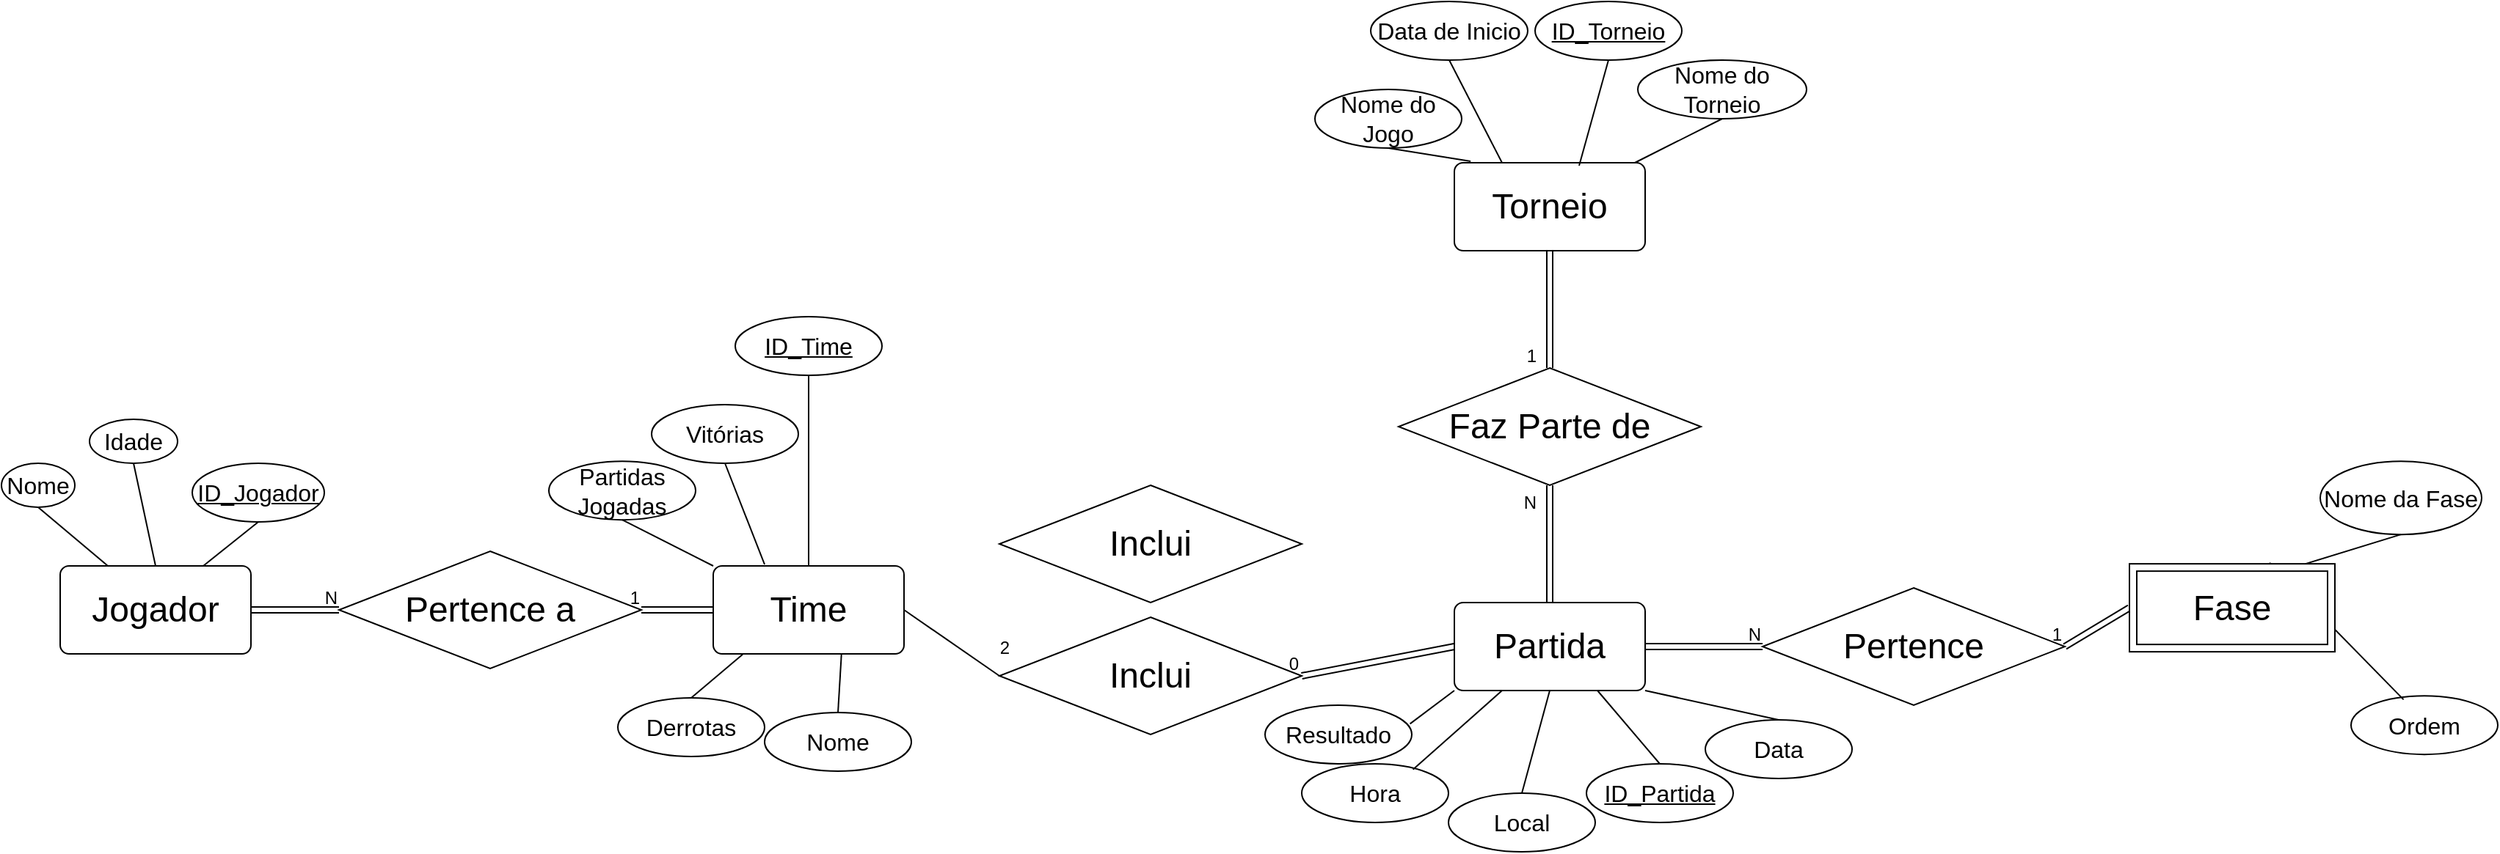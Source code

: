 <mxfile version="26.0.10">
  <diagram name="Página-1" id="gS3BvCxEZ3Ns-tJpQnwd">
    <mxGraphModel dx="2440" dy="1867" grid="1" gridSize="10" guides="1" tooltips="1" connect="1" arrows="1" fold="1" page="1" pageScale="1" pageWidth="827" pageHeight="1169" math="0" shadow="0">
      <root>
        <mxCell id="0" />
        <mxCell id="1" parent="0" />
        <mxCell id="_qHGHUX5CEyV-myd-aj9-1" value="&lt;font style=&quot;font-size: 24px;&quot;&gt;Jogador&lt;/font&gt;" style="rounded=1;arcSize=10;whiteSpace=wrap;html=1;align=center;" parent="1" vertex="1">
          <mxGeometry x="-360" y="335" width="130" height="60" as="geometry" />
        </mxCell>
        <mxCell id="_qHGHUX5CEyV-myd-aj9-2" value="&lt;font style=&quot;font-size: 24px;&quot;&gt;Partida&lt;/font&gt;" style="rounded=1;arcSize=10;whiteSpace=wrap;html=1;align=center;" parent="1" vertex="1">
          <mxGeometry x="590" y="360" width="130" height="60" as="geometry" />
        </mxCell>
        <mxCell id="_qHGHUX5CEyV-myd-aj9-3" value="&lt;font style=&quot;font-size: 24px;&quot;&gt;Torneio&lt;/font&gt;" style="rounded=1;arcSize=10;whiteSpace=wrap;html=1;align=center;" parent="1" vertex="1">
          <mxGeometry x="590" y="60" width="130" height="60" as="geometry" />
        </mxCell>
        <mxCell id="_qHGHUX5CEyV-myd-aj9-4" value="&lt;font style=&quot;font-size: 24px;&quot;&gt;Time&lt;/font&gt;" style="rounded=1;arcSize=10;whiteSpace=wrap;html=1;align=center;" parent="1" vertex="1">
          <mxGeometry x="85" y="335" width="130" height="60" as="geometry" />
        </mxCell>
        <mxCell id="_qHGHUX5CEyV-myd-aj9-7" style="edgeStyle=orthogonalEdgeStyle;rounded=0;orthogonalLoop=1;jettySize=auto;html=1;exitX=0.5;exitY=1;exitDx=0;exitDy=0;" parent="1" source="_qHGHUX5CEyV-myd-aj9-3" target="_qHGHUX5CEyV-myd-aj9-3" edge="1">
          <mxGeometry relative="1" as="geometry" />
        </mxCell>
        <mxCell id="_qHGHUX5CEyV-myd-aj9-8" value="&lt;font style=&quot;font-size: 16px;&quot;&gt;Nome&lt;/font&gt;" style="ellipse;whiteSpace=wrap;html=1;align=center;" parent="1" vertex="1">
          <mxGeometry x="-400" y="265" width="50" height="30" as="geometry" />
        </mxCell>
        <mxCell id="_qHGHUX5CEyV-myd-aj9-11" value="&lt;font style=&quot;font-size: 16px;&quot;&gt;Idade&lt;/font&gt;" style="ellipse;whiteSpace=wrap;html=1;align=center;" parent="1" vertex="1">
          <mxGeometry x="-340" y="235" width="60" height="30" as="geometry" />
        </mxCell>
        <mxCell id="_qHGHUX5CEyV-myd-aj9-12" value="&lt;font style=&quot;font-size: 16px;&quot;&gt;ID_Jogador&lt;/font&gt;" style="ellipse;whiteSpace=wrap;html=1;align=center;fontStyle=4;" parent="1" vertex="1">
          <mxGeometry x="-270" y="265" width="90" height="40" as="geometry" />
        </mxCell>
        <mxCell id="_qHGHUX5CEyV-myd-aj9-17" value="" style="endArrow=none;html=1;rounded=0;entryX=0.25;entryY=0;entryDx=0;entryDy=0;exitX=0.5;exitY=1;exitDx=0;exitDy=0;" parent="1" source="_qHGHUX5CEyV-myd-aj9-8" target="_qHGHUX5CEyV-myd-aj9-1" edge="1">
          <mxGeometry relative="1" as="geometry">
            <mxPoint x="-400" y="275" as="sourcePoint" />
            <mxPoint x="-240" y="275" as="targetPoint" />
          </mxGeometry>
        </mxCell>
        <mxCell id="_qHGHUX5CEyV-myd-aj9-18" value="" style="endArrow=none;html=1;rounded=0;exitX=0.5;exitY=1;exitDx=0;exitDy=0;entryX=0.5;entryY=0;entryDx=0;entryDy=0;" parent="1" source="_qHGHUX5CEyV-myd-aj9-11" target="_qHGHUX5CEyV-myd-aj9-1" edge="1">
          <mxGeometry relative="1" as="geometry">
            <mxPoint x="-280" y="285" as="sourcePoint" />
            <mxPoint x="-120" y="285" as="targetPoint" />
          </mxGeometry>
        </mxCell>
        <mxCell id="_qHGHUX5CEyV-myd-aj9-19" value="" style="endArrow=none;html=1;rounded=0;entryX=0.5;entryY=1;entryDx=0;entryDy=0;exitX=0.75;exitY=0;exitDx=0;exitDy=0;" parent="1" source="_qHGHUX5CEyV-myd-aj9-1" target="_qHGHUX5CEyV-myd-aj9-12" edge="1">
          <mxGeometry relative="1" as="geometry">
            <mxPoint x="-240" y="305" as="sourcePoint" />
            <mxPoint x="-80" y="305" as="targetPoint" />
          </mxGeometry>
        </mxCell>
        <mxCell id="_qHGHUX5CEyV-myd-aj9-21" value="&lt;font style=&quot;font-size: 16px;&quot;&gt;ID_Time&lt;/font&gt;" style="ellipse;whiteSpace=wrap;html=1;align=center;fontStyle=4;" parent="1" vertex="1">
          <mxGeometry x="100" y="165" width="100" height="40" as="geometry" />
        </mxCell>
        <mxCell id="_qHGHUX5CEyV-myd-aj9-22" value="&lt;font style=&quot;font-size: 16px;&quot;&gt;Vitórias&lt;/font&gt;" style="ellipse;whiteSpace=wrap;html=1;align=center;" parent="1" vertex="1">
          <mxGeometry x="43" y="225" width="100" height="40" as="geometry" />
        </mxCell>
        <mxCell id="_qHGHUX5CEyV-myd-aj9-23" value="&lt;font style=&quot;font-size: 16px;&quot;&gt;Derrotas&lt;/font&gt;" style="ellipse;whiteSpace=wrap;html=1;align=center;" parent="1" vertex="1">
          <mxGeometry x="20" y="425" width="100" height="40" as="geometry" />
        </mxCell>
        <mxCell id="_qHGHUX5CEyV-myd-aj9-25" value="&lt;font style=&quot;font-size: 16px;&quot;&gt;Partidas Jogadas&lt;/font&gt;" style="ellipse;whiteSpace=wrap;html=1;align=center;" parent="1" vertex="1">
          <mxGeometry x="-27" y="263.57" width="100" height="40" as="geometry" />
        </mxCell>
        <mxCell id="_qHGHUX5CEyV-myd-aj9-26" value="&lt;font style=&quot;font-size: 16px;&quot;&gt;Nome&lt;/font&gt;" style="ellipse;whiteSpace=wrap;html=1;align=center;" parent="1" vertex="1">
          <mxGeometry x="120" y="435" width="100" height="40" as="geometry" />
        </mxCell>
        <mxCell id="_qHGHUX5CEyV-myd-aj9-27" value="&lt;font style=&quot;font-size: 16px;&quot;&gt;Nome do Jogo&lt;/font&gt;" style="ellipse;whiteSpace=wrap;html=1;align=center;" parent="1" vertex="1">
          <mxGeometry x="495" y="10.0" width="100" height="40" as="geometry" />
        </mxCell>
        <mxCell id="_qHGHUX5CEyV-myd-aj9-28" value="&lt;font style=&quot;font-size: 16px;&quot;&gt;Nome do Torneio&lt;/font&gt;" style="ellipse;whiteSpace=wrap;html=1;align=center;" parent="1" vertex="1">
          <mxGeometry x="715" y="-10" width="115" height="40" as="geometry" />
        </mxCell>
        <mxCell id="_qHGHUX5CEyV-myd-aj9-29" value="&lt;font style=&quot;font-size: 16px;&quot;&gt;Data de Inicio&lt;/font&gt;" style="ellipse;whiteSpace=wrap;html=1;align=center;" parent="1" vertex="1">
          <mxGeometry x="533" y="-50" width="107" height="40" as="geometry" />
        </mxCell>
        <mxCell id="_qHGHUX5CEyV-myd-aj9-30" value="&lt;font style=&quot;font-size: 16px;&quot;&gt;ID_Torneio&lt;/font&gt;" style="ellipse;whiteSpace=wrap;html=1;align=center;fontStyle=4;" parent="1" vertex="1">
          <mxGeometry x="645" y="-50" width="100" height="40" as="geometry" />
        </mxCell>
        <mxCell id="_qHGHUX5CEyV-myd-aj9-31" value="&lt;font style=&quot;font-size: 16px;&quot;&gt;Nome da Fase&lt;/font&gt;" style="ellipse;whiteSpace=wrap;html=1;align=center;" parent="1" vertex="1">
          <mxGeometry x="1180" y="263.57" width="110" height="50" as="geometry" />
        </mxCell>
        <mxCell id="_qHGHUX5CEyV-myd-aj9-32" value="&lt;font style=&quot;font-size: 16px;&quot;&gt;Ordem&lt;/font&gt;" style="ellipse;whiteSpace=wrap;html=1;align=center;" parent="1" vertex="1">
          <mxGeometry x="1201" y="423.57" width="100" height="40" as="geometry" />
        </mxCell>
        <mxCell id="_qHGHUX5CEyV-myd-aj9-35" value="&lt;font style=&quot;font-size: 16px;&quot;&gt;ID_Partida&lt;/font&gt;" style="ellipse;whiteSpace=wrap;html=1;align=center;fontStyle=4;" parent="1" vertex="1">
          <mxGeometry x="680" y="470" width="100" height="40" as="geometry" />
        </mxCell>
        <mxCell id="_qHGHUX5CEyV-myd-aj9-36" value="&lt;font style=&quot;font-size: 16px;&quot;&gt;Local&lt;/font&gt;" style="ellipse;whiteSpace=wrap;html=1;align=center;" parent="1" vertex="1">
          <mxGeometry x="586" y="490" width="100" height="40" as="geometry" />
        </mxCell>
        <mxCell id="_qHGHUX5CEyV-myd-aj9-37" value="&lt;font style=&quot;font-size: 16px;&quot;&gt;Data&lt;/font&gt;" style="ellipse;whiteSpace=wrap;html=1;align=center;" parent="1" vertex="1">
          <mxGeometry x="761" y="440" width="100" height="40" as="geometry" />
        </mxCell>
        <mxCell id="_qHGHUX5CEyV-myd-aj9-38" value="&lt;font style=&quot;font-size: 16px;&quot;&gt;Hora&lt;/font&gt;" style="ellipse;whiteSpace=wrap;html=1;align=center;" parent="1" vertex="1">
          <mxGeometry x="486" y="470" width="100" height="40" as="geometry" />
        </mxCell>
        <mxCell id="_qHGHUX5CEyV-myd-aj9-39" value="&lt;font style=&quot;font-size: 16px;&quot;&gt;Resultado&lt;/font&gt;" style="ellipse;whiteSpace=wrap;html=1;align=center;" parent="1" vertex="1">
          <mxGeometry x="461" y="430" width="100" height="40" as="geometry" />
        </mxCell>
        <mxCell id="_qHGHUX5CEyV-myd-aj9-40" value="" style="endArrow=none;html=1;rounded=0;entryX=0.857;entryY=0;entryDx=0;entryDy=0;exitX=0.5;exitY=1;exitDx=0;exitDy=0;entryPerimeter=0;" parent="1" source="_qHGHUX5CEyV-myd-aj9-31" target="U-FrvizwRQOyuSLjjeMu-61" edge="1">
          <mxGeometry relative="1" as="geometry">
            <mxPoint x="1090" y="273.57" as="sourcePoint" />
            <mxPoint x="1125" y="330.0" as="targetPoint" />
          </mxGeometry>
        </mxCell>
        <mxCell id="_qHGHUX5CEyV-myd-aj9-42" value="" style="endArrow=none;html=1;rounded=0;entryX=0.358;entryY=0.066;entryDx=0;entryDy=0;entryPerimeter=0;exitX=0.682;exitY=-0.011;exitDx=0;exitDy=0;exitPerimeter=0;" parent="1" source="U-FrvizwRQOyuSLjjeMu-61" target="_qHGHUX5CEyV-myd-aj9-32" edge="1">
          <mxGeometry relative="1" as="geometry">
            <mxPoint x="1190" y="330.0" as="sourcePoint" />
            <mxPoint x="1330" y="315" as="targetPoint" />
          </mxGeometry>
        </mxCell>
        <mxCell id="_qHGHUX5CEyV-myd-aj9-43" value="" style="endArrow=none;html=1;rounded=0;exitX=0.5;exitY=1;exitDx=0;exitDy=0;entryX=0.085;entryY=-0.017;entryDx=0;entryDy=0;entryPerimeter=0;" parent="1" source="_qHGHUX5CEyV-myd-aj9-27" target="_qHGHUX5CEyV-myd-aj9-3" edge="1">
          <mxGeometry relative="1" as="geometry">
            <mxPoint x="558" y="-71.43" as="sourcePoint" />
            <mxPoint x="718" y="-71.43" as="targetPoint" />
          </mxGeometry>
        </mxCell>
        <mxCell id="_qHGHUX5CEyV-myd-aj9-44" value="" style="endArrow=none;html=1;rounded=0;exitX=0.5;exitY=1;exitDx=0;exitDy=0;entryX=0.25;entryY=0;entryDx=0;entryDy=0;" parent="1" source="_qHGHUX5CEyV-myd-aj9-29" target="_qHGHUX5CEyV-myd-aj9-3" edge="1">
          <mxGeometry relative="1" as="geometry">
            <mxPoint x="558" y="-71.43" as="sourcePoint" />
            <mxPoint x="718" y="-71.43" as="targetPoint" />
          </mxGeometry>
        </mxCell>
        <mxCell id="_qHGHUX5CEyV-myd-aj9-45" value="" style="endArrow=none;html=1;rounded=0;exitX=0.5;exitY=1;exitDx=0;exitDy=0;entryX=0.654;entryY=0.033;entryDx=0;entryDy=0;entryPerimeter=0;" parent="1" source="_qHGHUX5CEyV-myd-aj9-30" target="_qHGHUX5CEyV-myd-aj9-3" edge="1">
          <mxGeometry relative="1" as="geometry">
            <mxPoint x="558" y="-71.43" as="sourcePoint" />
            <mxPoint x="718" y="-71.43" as="targetPoint" />
          </mxGeometry>
        </mxCell>
        <mxCell id="_qHGHUX5CEyV-myd-aj9-46" value="" style="endArrow=none;html=1;rounded=0;entryX=0.5;entryY=1;entryDx=0;entryDy=0;exitX=0.946;exitY=0;exitDx=0;exitDy=0;exitPerimeter=0;" parent="1" source="_qHGHUX5CEyV-myd-aj9-3" target="_qHGHUX5CEyV-myd-aj9-28" edge="1">
          <mxGeometry relative="1" as="geometry">
            <mxPoint x="558" y="-71.43" as="sourcePoint" />
            <mxPoint x="718" y="-71.43" as="targetPoint" />
          </mxGeometry>
        </mxCell>
        <mxCell id="_qHGHUX5CEyV-myd-aj9-47" value="" style="endArrow=none;html=1;rounded=0;exitX=0.5;exitY=0;exitDx=0;exitDy=0;entryX=0.75;entryY=1;entryDx=0;entryDy=0;" parent="1" source="_qHGHUX5CEyV-myd-aj9-35" target="_qHGHUX5CEyV-myd-aj9-2" edge="1">
          <mxGeometry relative="1" as="geometry">
            <mxPoint x="593" y="350" as="sourcePoint" />
            <mxPoint x="753" y="350" as="targetPoint" />
          </mxGeometry>
        </mxCell>
        <mxCell id="_qHGHUX5CEyV-myd-aj9-48" value="" style="endArrow=none;html=1;rounded=0;exitX=0.5;exitY=0;exitDx=0;exitDy=0;entryX=0.5;entryY=1;entryDx=0;entryDy=0;" parent="1" source="_qHGHUX5CEyV-myd-aj9-36" target="_qHGHUX5CEyV-myd-aj9-2" edge="1">
          <mxGeometry relative="1" as="geometry">
            <mxPoint x="593" y="350" as="sourcePoint" />
            <mxPoint x="753" y="350" as="targetPoint" />
          </mxGeometry>
        </mxCell>
        <mxCell id="_qHGHUX5CEyV-myd-aj9-49" value="" style="endArrow=none;html=1;rounded=0;exitX=0.758;exitY=0.098;exitDx=0;exitDy=0;entryX=0.25;entryY=1;entryDx=0;entryDy=0;exitPerimeter=0;" parent="1" source="_qHGHUX5CEyV-myd-aj9-38" target="_qHGHUX5CEyV-myd-aj9-2" edge="1">
          <mxGeometry relative="1" as="geometry">
            <mxPoint x="593" y="350" as="sourcePoint" />
            <mxPoint x="753" y="350" as="targetPoint" />
          </mxGeometry>
        </mxCell>
        <mxCell id="_qHGHUX5CEyV-myd-aj9-50" value="" style="endArrow=none;html=1;rounded=0;entryX=0.988;entryY=0.317;entryDx=0;entryDy=0;exitX=0;exitY=1;exitDx=0;exitDy=0;entryPerimeter=0;" parent="1" source="_qHGHUX5CEyV-myd-aj9-2" target="_qHGHUX5CEyV-myd-aj9-39" edge="1">
          <mxGeometry relative="1" as="geometry">
            <mxPoint x="674" y="430" as="sourcePoint" />
            <mxPoint x="753" y="350" as="targetPoint" />
          </mxGeometry>
        </mxCell>
        <mxCell id="_qHGHUX5CEyV-myd-aj9-51" value="" style="endArrow=none;html=1;rounded=0;entryX=0.5;entryY=0;entryDx=0;entryDy=0;exitX=1;exitY=1;exitDx=0;exitDy=0;" parent="1" source="_qHGHUX5CEyV-myd-aj9-2" target="_qHGHUX5CEyV-myd-aj9-37" edge="1">
          <mxGeometry relative="1" as="geometry">
            <mxPoint x="593" y="350" as="sourcePoint" />
            <mxPoint x="753" y="350" as="targetPoint" />
          </mxGeometry>
        </mxCell>
        <mxCell id="_qHGHUX5CEyV-myd-aj9-52" value="" style="endArrow=none;html=1;rounded=0;exitX=0.5;exitY=1;exitDx=0;exitDy=0;entryX=0;entryY=0;entryDx=0;entryDy=0;" parent="1" source="_qHGHUX5CEyV-myd-aj9-25" target="_qHGHUX5CEyV-myd-aj9-4" edge="1">
          <mxGeometry relative="1" as="geometry">
            <mxPoint x="10" y="335" as="sourcePoint" />
            <mxPoint x="170" y="335" as="targetPoint" />
          </mxGeometry>
        </mxCell>
        <mxCell id="_qHGHUX5CEyV-myd-aj9-53" value="" style="endArrow=none;html=1;rounded=0;exitX=0.5;exitY=1;exitDx=0;exitDy=0;" parent="1" source="_qHGHUX5CEyV-myd-aj9-22" edge="1">
          <mxGeometry relative="1" as="geometry">
            <mxPoint x="10" y="335" as="sourcePoint" />
            <mxPoint x="120" y="334" as="targetPoint" />
          </mxGeometry>
        </mxCell>
        <mxCell id="_qHGHUX5CEyV-myd-aj9-54" value="" style="endArrow=none;html=1;rounded=0;exitX=0.5;exitY=1;exitDx=0;exitDy=0;entryX=0.5;entryY=0;entryDx=0;entryDy=0;" parent="1" source="_qHGHUX5CEyV-myd-aj9-21" target="_qHGHUX5CEyV-myd-aj9-4" edge="1">
          <mxGeometry relative="1" as="geometry">
            <mxPoint x="10" y="335" as="sourcePoint" />
            <mxPoint x="170" y="335" as="targetPoint" />
          </mxGeometry>
        </mxCell>
        <mxCell id="_qHGHUX5CEyV-myd-aj9-55" value="" style="endArrow=none;html=1;rounded=0;entryX=0.5;entryY=0;entryDx=0;entryDy=0;exitX=0.154;exitY=1.006;exitDx=0;exitDy=0;exitPerimeter=0;" parent="1" source="_qHGHUX5CEyV-myd-aj9-4" target="_qHGHUX5CEyV-myd-aj9-23" edge="1">
          <mxGeometry relative="1" as="geometry">
            <mxPoint x="10" y="335" as="sourcePoint" />
            <mxPoint x="170" y="335" as="targetPoint" />
          </mxGeometry>
        </mxCell>
        <mxCell id="_qHGHUX5CEyV-myd-aj9-56" value="" style="endArrow=none;html=1;rounded=0;exitX=0.672;exitY=1.006;exitDx=0;exitDy=0;exitPerimeter=0;entryX=0.5;entryY=0;entryDx=0;entryDy=0;" parent="1" source="_qHGHUX5CEyV-myd-aj9-4" target="_qHGHUX5CEyV-myd-aj9-26" edge="1">
          <mxGeometry relative="1" as="geometry">
            <mxPoint x="10" y="335" as="sourcePoint" />
            <mxPoint x="172" y="435" as="targetPoint" />
          </mxGeometry>
        </mxCell>
        <mxCell id="U-FrvizwRQOyuSLjjeMu-1" value="&lt;font style=&quot;font-size: 24px;&quot;&gt;Pertence a&lt;/font&gt;" style="shape=rhombus;perimeter=rhombusPerimeter;whiteSpace=wrap;html=1;align=center;" parent="1" vertex="1">
          <mxGeometry x="-170" y="325" width="206" height="80" as="geometry" />
        </mxCell>
        <mxCell id="U-FrvizwRQOyuSLjjeMu-11" value="&lt;font style=&quot;font-size: 24px;&quot;&gt;Pertence&lt;/font&gt;" style="shape=rhombus;perimeter=rhombusPerimeter;whiteSpace=wrap;html=1;align=center;" parent="1" vertex="1">
          <mxGeometry x="800" y="350" width="206" height="80" as="geometry" />
        </mxCell>
        <mxCell id="U-FrvizwRQOyuSLjjeMu-14" value="&lt;font style=&quot;font-size: 24px;&quot;&gt;Faz Parte de &lt;br&gt;&lt;/font&gt;" style="shape=rhombus;perimeter=rhombusPerimeter;whiteSpace=wrap;html=1;align=center;" parent="1" vertex="1">
          <mxGeometry x="552" y="200" width="206" height="80" as="geometry" />
        </mxCell>
        <mxCell id="U-FrvizwRQOyuSLjjeMu-16" value="&lt;font style=&quot;font-size: 24px;&quot;&gt;Inclui&lt;/font&gt;" style="shape=rhombus;perimeter=rhombusPerimeter;whiteSpace=wrap;html=1;align=center;" parent="1" vertex="1">
          <mxGeometry x="280" y="370" width="206" height="80" as="geometry" />
        </mxCell>
        <mxCell id="U-FrvizwRQOyuSLjjeMu-59" value="" style="shape=link;html=1;rounded=0;entryX=1;entryY=0.5;entryDx=0;entryDy=0;exitX=0;exitY=0.5;exitDx=0;exitDy=0;" parent="1" source="U-FrvizwRQOyuSLjjeMu-61" target="U-FrvizwRQOyuSLjjeMu-11" edge="1">
          <mxGeometry relative="1" as="geometry">
            <mxPoint x="1066" y="270" as="sourcePoint" />
            <mxPoint x="1006" y="270" as="targetPoint" />
          </mxGeometry>
        </mxCell>
        <mxCell id="U-FrvizwRQOyuSLjjeMu-60" value="1" style="resizable=0;html=1;whiteSpace=wrap;align=right;verticalAlign=bottom;" parent="U-FrvizwRQOyuSLjjeMu-59" connectable="0" vertex="1">
          <mxGeometry x="1" relative="1" as="geometry" />
        </mxCell>
        <mxCell id="U-FrvizwRQOyuSLjjeMu-61" value="&lt;font style=&quot;font-size: 24px;&quot;&gt;Fase&lt;/font&gt;" style="shape=ext;margin=3;double=1;whiteSpace=wrap;html=1;align=center;" parent="1" vertex="1">
          <mxGeometry x="1050" y="333.57" width="140" height="60" as="geometry" />
        </mxCell>
        <mxCell id="U-FrvizwRQOyuSLjjeMu-62" value="" style="shape=link;html=1;rounded=0;exitX=1;exitY=0.5;exitDx=0;exitDy=0;entryX=0;entryY=0.5;entryDx=0;entryDy=0;" parent="1" source="_qHGHUX5CEyV-myd-aj9-2" target="U-FrvizwRQOyuSLjjeMu-11" edge="1">
          <mxGeometry relative="1" as="geometry">
            <mxPoint x="746" y="440" as="sourcePoint" />
            <mxPoint x="906" y="440" as="targetPoint" />
          </mxGeometry>
        </mxCell>
        <mxCell id="U-FrvizwRQOyuSLjjeMu-63" value="N" style="resizable=0;html=1;whiteSpace=wrap;align=right;verticalAlign=bottom;" parent="U-FrvizwRQOyuSLjjeMu-62" connectable="0" vertex="1">
          <mxGeometry x="1" relative="1" as="geometry" />
        </mxCell>
        <mxCell id="U-FrvizwRQOyuSLjjeMu-64" value="" style="shape=link;html=1;rounded=0;entryX=0.5;entryY=1;entryDx=0;entryDy=0;exitX=0.5;exitY=0;exitDx=0;exitDy=0;" parent="1" source="_qHGHUX5CEyV-myd-aj9-2" target="U-FrvizwRQOyuSLjjeMu-14" edge="1">
          <mxGeometry relative="1" as="geometry">
            <mxPoint x="608" y="340" as="sourcePoint" />
            <mxPoint x="673" y="260" as="targetPoint" />
          </mxGeometry>
        </mxCell>
        <mxCell id="U-FrvizwRQOyuSLjjeMu-65" value="N" style="resizable=0;html=1;whiteSpace=wrap;align=right;verticalAlign=bottom;" parent="U-FrvizwRQOyuSLjjeMu-64" connectable="0" vertex="1">
          <mxGeometry x="1" relative="1" as="geometry">
            <mxPoint x="-8" y="20" as="offset" />
          </mxGeometry>
        </mxCell>
        <mxCell id="U-FrvizwRQOyuSLjjeMu-66" value="" style="shape=link;html=1;rounded=0;entryX=0.5;entryY=0;entryDx=0;entryDy=0;exitX=0.5;exitY=1;exitDx=0;exitDy=0;" parent="1" source="_qHGHUX5CEyV-myd-aj9-3" target="U-FrvizwRQOyuSLjjeMu-14" edge="1">
          <mxGeometry relative="1" as="geometry">
            <mxPoint x="580" y="160" as="sourcePoint" />
            <mxPoint x="740" y="160" as="targetPoint" />
          </mxGeometry>
        </mxCell>
        <mxCell id="U-FrvizwRQOyuSLjjeMu-67" value="1" style="resizable=0;html=1;whiteSpace=wrap;align=right;verticalAlign=bottom;" parent="U-FrvizwRQOyuSLjjeMu-66" connectable="0" vertex="1">
          <mxGeometry x="1" relative="1" as="geometry">
            <mxPoint x="-8" as="offset" />
          </mxGeometry>
        </mxCell>
        <mxCell id="U-FrvizwRQOyuSLjjeMu-68" value="" style="shape=link;html=1;rounded=0;entryX=1;entryY=0.5;entryDx=0;entryDy=0;exitX=0;exitY=0.5;exitDx=0;exitDy=0;" parent="1" source="_qHGHUX5CEyV-myd-aj9-2" target="U-FrvizwRQOyuSLjjeMu-16" edge="1">
          <mxGeometry relative="1" as="geometry">
            <mxPoint x="406" y="460" as="sourcePoint" />
            <mxPoint x="566" y="460" as="targetPoint" />
          </mxGeometry>
        </mxCell>
        <mxCell id="U-FrvizwRQOyuSLjjeMu-69" value="0" style="resizable=0;html=1;whiteSpace=wrap;align=right;verticalAlign=bottom;" parent="U-FrvizwRQOyuSLjjeMu-68" connectable="0" vertex="1">
          <mxGeometry x="1" relative="1" as="geometry" />
        </mxCell>
        <mxCell id="U-FrvizwRQOyuSLjjeMu-73" value="" style="endArrow=none;html=1;rounded=0;exitX=1;exitY=0.5;exitDx=0;exitDy=0;entryX=0;entryY=0.5;entryDx=0;entryDy=0;" parent="1" source="_qHGHUX5CEyV-myd-aj9-4" target="U-FrvizwRQOyuSLjjeMu-16" edge="1">
          <mxGeometry relative="1" as="geometry">
            <mxPoint x="210" y="220" as="sourcePoint" />
            <mxPoint x="370" y="220" as="targetPoint" />
          </mxGeometry>
        </mxCell>
        <mxCell id="U-FrvizwRQOyuSLjjeMu-74" value="2" style="resizable=0;html=1;whiteSpace=wrap;align=right;verticalAlign=bottom;" parent="U-FrvizwRQOyuSLjjeMu-73" connectable="0" vertex="1">
          <mxGeometry x="1" relative="1" as="geometry">
            <mxPoint x="9" y="-10" as="offset" />
          </mxGeometry>
        </mxCell>
        <mxCell id="U-FrvizwRQOyuSLjjeMu-75" value="" style="shape=link;html=1;rounded=0;entryX=1;entryY=0.5;entryDx=0;entryDy=0;exitX=0;exitY=0.5;exitDx=0;exitDy=0;" parent="1" source="_qHGHUX5CEyV-myd-aj9-4" target="U-FrvizwRQOyuSLjjeMu-1" edge="1">
          <mxGeometry relative="1" as="geometry">
            <mxPoint x="-20" y="415" as="sourcePoint" />
            <mxPoint x="140" y="415" as="targetPoint" />
          </mxGeometry>
        </mxCell>
        <mxCell id="U-FrvizwRQOyuSLjjeMu-76" value="1" style="resizable=0;html=1;whiteSpace=wrap;align=right;verticalAlign=bottom;" parent="U-FrvizwRQOyuSLjjeMu-75" connectable="0" vertex="1">
          <mxGeometry x="1" relative="1" as="geometry" />
        </mxCell>
        <mxCell id="U-FrvizwRQOyuSLjjeMu-77" value="" style="shape=link;html=1;rounded=0;exitX=1;exitY=0.5;exitDx=0;exitDy=0;entryX=0;entryY=0.5;entryDx=0;entryDy=0;" parent="1" source="_qHGHUX5CEyV-myd-aj9-1" target="U-FrvizwRQOyuSLjjeMu-1" edge="1">
          <mxGeometry relative="1" as="geometry">
            <mxPoint x="-230" y="425" as="sourcePoint" />
            <mxPoint x="-70" y="425" as="targetPoint" />
          </mxGeometry>
        </mxCell>
        <mxCell id="U-FrvizwRQOyuSLjjeMu-78" value="N" style="resizable=0;html=1;whiteSpace=wrap;align=right;verticalAlign=bottom;" parent="U-FrvizwRQOyuSLjjeMu-77" connectable="0" vertex="1">
          <mxGeometry x="1" relative="1" as="geometry" />
        </mxCell>
        <mxCell id="Wzk7QqtGOV-jmFId3jdq-3" value="&lt;font style=&quot;font-size: 24px;&quot;&gt;Inclui&lt;/font&gt;" style="shape=rhombus;perimeter=rhombusPerimeter;whiteSpace=wrap;html=1;align=center;" vertex="1" parent="1">
          <mxGeometry x="280" y="280" width="206" height="80" as="geometry" />
        </mxCell>
      </root>
    </mxGraphModel>
  </diagram>
</mxfile>
